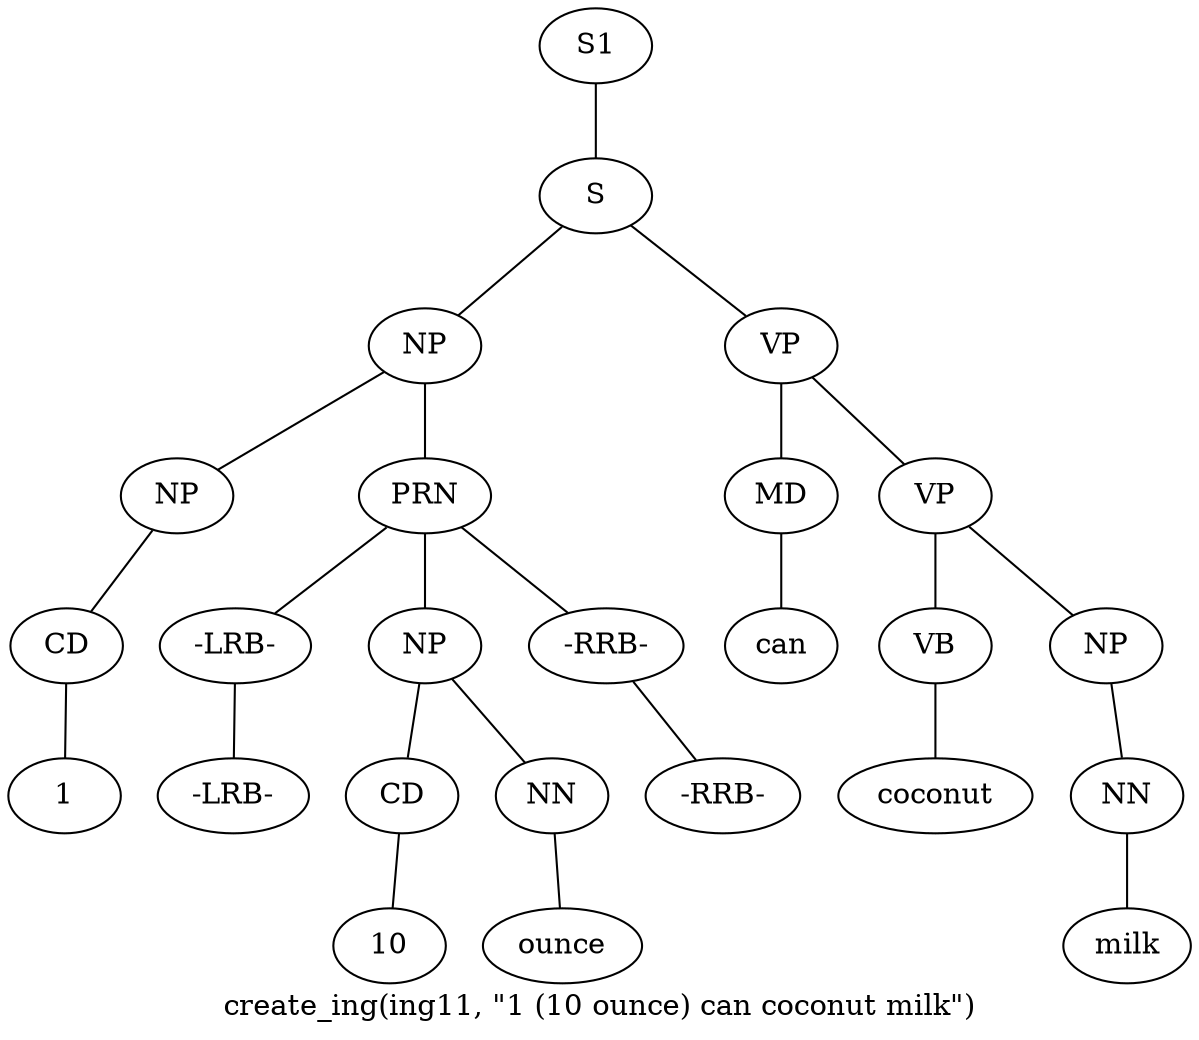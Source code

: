 graph SyntaxGraph {
	label = "create_ing(ing11, \"1 (10 ounce) can coconut milk\")";
	Node0 [label="S1"];
	Node1 [label="S"];
	Node2 [label="NP"];
	Node3 [label="NP"];
	Node4 [label="CD"];
	Node5 [label="1"];
	Node6 [label="PRN"];
	Node7 [label="-LRB-"];
	Node8 [label="-LRB-"];
	Node9 [label="NP"];
	Node10 [label="CD"];
	Node11 [label="10"];
	Node12 [label="NN"];
	Node13 [label="ounce"];
	Node14 [label="-RRB-"];
	Node15 [label="-RRB-"];
	Node16 [label="VP"];
	Node17 [label="MD"];
	Node18 [label="can"];
	Node19 [label="VP"];
	Node20 [label="VB"];
	Node21 [label="coconut"];
	Node22 [label="NP"];
	Node23 [label="NN"];
	Node24 [label="milk"];

	Node0 -- Node1;
	Node1 -- Node2;
	Node1 -- Node16;
	Node2 -- Node3;
	Node2 -- Node6;
	Node3 -- Node4;
	Node4 -- Node5;
	Node6 -- Node7;
	Node6 -- Node9;
	Node6 -- Node14;
	Node7 -- Node8;
	Node9 -- Node10;
	Node9 -- Node12;
	Node10 -- Node11;
	Node12 -- Node13;
	Node14 -- Node15;
	Node16 -- Node17;
	Node16 -- Node19;
	Node17 -- Node18;
	Node19 -- Node20;
	Node19 -- Node22;
	Node20 -- Node21;
	Node22 -- Node23;
	Node23 -- Node24;
}